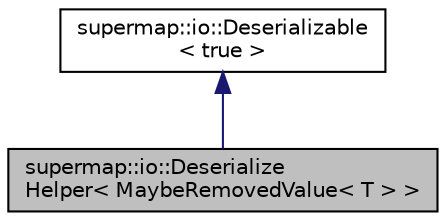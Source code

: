 digraph "supermap::io::DeserializeHelper&lt; MaybeRemovedValue&lt; T &gt; &gt;"
{
 // LATEX_PDF_SIZE
  edge [fontname="Helvetica",fontsize="10",labelfontname="Helvetica",labelfontsize="10"];
  node [fontname="Helvetica",fontsize="10",shape=record];
  Node1 [label="supermap::io::Deserialize\lHelper\< MaybeRemovedValue\< T \> \>",height=0.2,width=0.4,color="black", fillcolor="grey75", style="filled", fontcolor="black",tooltip="DeserializeHelper template specialization for MaybeRemovedValue."];
  Node2 -> Node1 [dir="back",color="midnightblue",fontsize="10",style="solid",fontname="Helvetica"];
  Node2 [label="supermap::io::Deserializable\l\< true \>",height=0.2,width=0.4,color="black", fillcolor="white", style="filled",URL="$structsupermap_1_1io_1_1Deserializable.html",tooltip=" "];
}
